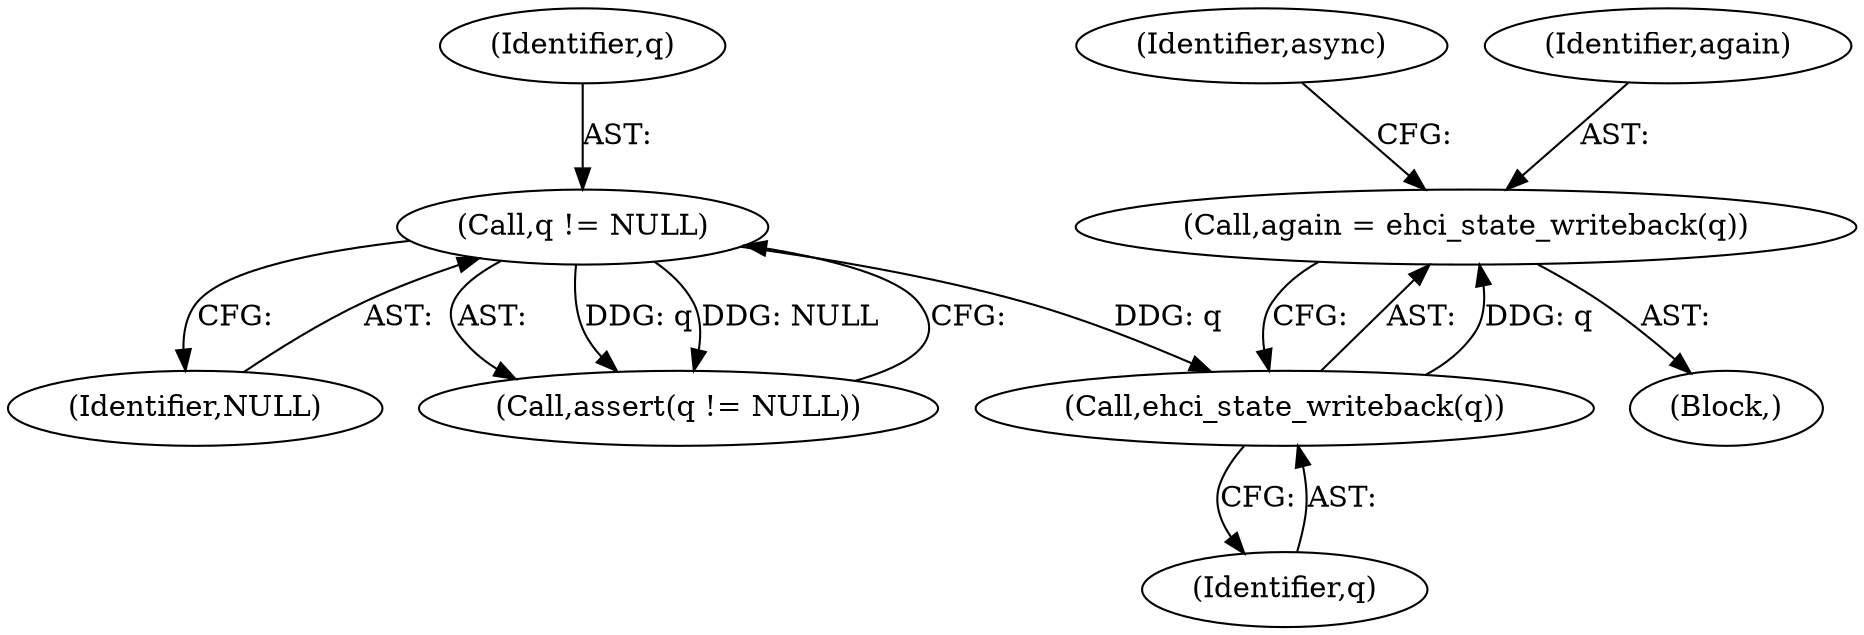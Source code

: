 digraph "0_qemu_1ae3f2f178087711f9591350abad133525ba93f2@API" {
"1000235" [label="(Call,again = ehci_state_writeback(q))"];
"1000237" [label="(Call,ehci_state_writeback(q))"];
"1000232" [label="(Call,q != NULL)"];
"1000234" [label="(Identifier,NULL)"];
"1000233" [label="(Identifier,q)"];
"1000241" [label="(Identifier,async)"];
"1000232" [label="(Call,q != NULL)"];
"1000236" [label="(Identifier,again)"];
"1000238" [label="(Identifier,q)"];
"1000231" [label="(Call,assert(q != NULL))"];
"1000235" [label="(Call,again = ehci_state_writeback(q))"];
"1000114" [label="(Block,)"];
"1000237" [label="(Call,ehci_state_writeback(q))"];
"1000235" -> "1000114"  [label="AST: "];
"1000235" -> "1000237"  [label="CFG: "];
"1000236" -> "1000235"  [label="AST: "];
"1000237" -> "1000235"  [label="AST: "];
"1000241" -> "1000235"  [label="CFG: "];
"1000237" -> "1000235"  [label="DDG: q"];
"1000237" -> "1000238"  [label="CFG: "];
"1000238" -> "1000237"  [label="AST: "];
"1000232" -> "1000237"  [label="DDG: q"];
"1000232" -> "1000231"  [label="AST: "];
"1000232" -> "1000234"  [label="CFG: "];
"1000233" -> "1000232"  [label="AST: "];
"1000234" -> "1000232"  [label="AST: "];
"1000231" -> "1000232"  [label="CFG: "];
"1000232" -> "1000231"  [label="DDG: q"];
"1000232" -> "1000231"  [label="DDG: NULL"];
}
